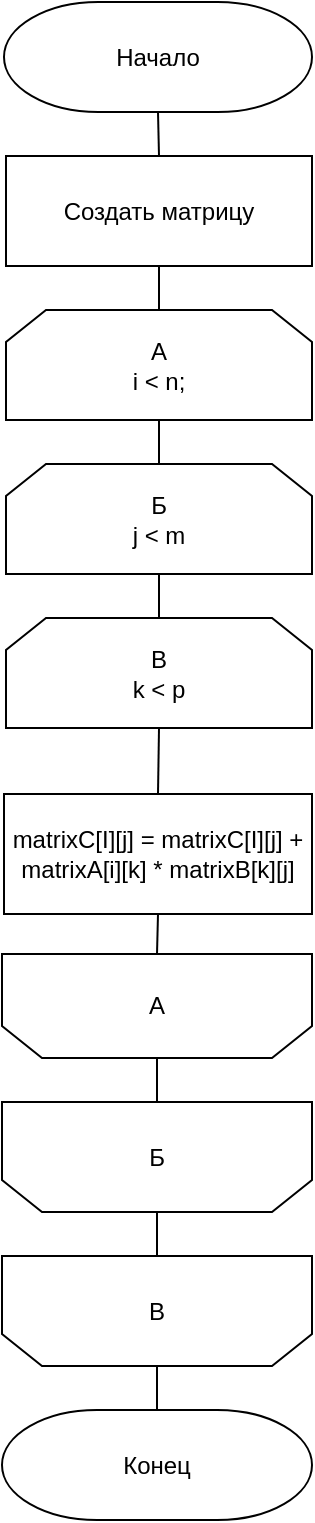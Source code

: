 <mxfile version="22.1.9" type="device">
  <diagram name="Страница — 1" id="lgNDZ0wdkI5kgA9vRSe-">
    <mxGraphModel dx="1430" dy="838" grid="1" gridSize="11" guides="1" tooltips="1" connect="1" arrows="1" fold="1" page="1" pageScale="1" pageWidth="827" pageHeight="1169" math="0" shadow="0">
      <root>
        <mxCell id="0" />
        <mxCell id="1" parent="0" />
        <mxCell id="zqUw6-bXSBoU1eW45OgZ-3" style="edgeStyle=orthogonalEdgeStyle;rounded=0;orthogonalLoop=1;jettySize=auto;html=1;exitX=0.5;exitY=1;exitDx=0;exitDy=0;exitPerimeter=0;entryX=0.5;entryY=0;entryDx=0;entryDy=0;strokeWidth=1;endArrow=none;endFill=0;" parent="1" source="zqUw6-bXSBoU1eW45OgZ-1" target="zqUw6-bXSBoU1eW45OgZ-2" edge="1">
          <mxGeometry relative="1" as="geometry" />
        </mxCell>
        <mxCell id="zqUw6-bXSBoU1eW45OgZ-1" value="Начало" style="strokeWidth=1;html=1;shape=mxgraph.flowchart.terminator;whiteSpace=wrap;" parent="1" vertex="1">
          <mxGeometry x="308" y="77" width="154" height="55" as="geometry" />
        </mxCell>
        <mxCell id="zqUw6-bXSBoU1eW45OgZ-6" style="edgeStyle=orthogonalEdgeStyle;rounded=0;orthogonalLoop=1;jettySize=auto;html=1;exitX=0.5;exitY=1;exitDx=0;exitDy=0;entryX=0.5;entryY=0;entryDx=0;entryDy=0;strokeWidth=1;endArrow=none;endFill=0;" parent="1" source="zqUw6-bXSBoU1eW45OgZ-2" target="zqUw6-bXSBoU1eW45OgZ-5" edge="1">
          <mxGeometry relative="1" as="geometry" />
        </mxCell>
        <mxCell id="zqUw6-bXSBoU1eW45OgZ-2" value="Создать матрицу" style="rounded=0;whiteSpace=wrap;html=1;strokeWidth=1;" parent="1" vertex="1">
          <mxGeometry x="309" y="154" width="153" height="55" as="geometry" />
        </mxCell>
        <mxCell id="zqUw6-bXSBoU1eW45OgZ-8" style="edgeStyle=orthogonalEdgeStyle;rounded=0;orthogonalLoop=1;jettySize=auto;html=1;exitX=0.5;exitY=1;exitDx=0;exitDy=0;entryX=0.5;entryY=0;entryDx=0;entryDy=0;strokeWidth=1;endArrow=none;endFill=0;" parent="1" source="zqUw6-bXSBoU1eW45OgZ-5" target="zqUw6-bXSBoU1eW45OgZ-7" edge="1">
          <mxGeometry relative="1" as="geometry" />
        </mxCell>
        <mxCell id="zqUw6-bXSBoU1eW45OgZ-5" value="A&lt;br&gt;i &amp;lt; n;" style="shape=loopLimit;whiteSpace=wrap;html=1;strokeWidth=1;" parent="1" vertex="1">
          <mxGeometry x="309" y="231" width="153" height="55" as="geometry" />
        </mxCell>
        <mxCell id="zqUw6-bXSBoU1eW45OgZ-10" style="edgeStyle=orthogonalEdgeStyle;rounded=0;orthogonalLoop=1;jettySize=auto;html=1;exitX=0.5;exitY=1;exitDx=0;exitDy=0;entryX=0.5;entryY=0;entryDx=0;entryDy=0;strokeWidth=1;endArrow=none;endFill=0;" parent="1" source="zqUw6-bXSBoU1eW45OgZ-7" target="zqUw6-bXSBoU1eW45OgZ-9" edge="1">
          <mxGeometry relative="1" as="geometry" />
        </mxCell>
        <mxCell id="zqUw6-bXSBoU1eW45OgZ-7" value="Б&lt;br&gt;j &amp;lt; m" style="shape=loopLimit;whiteSpace=wrap;html=1;strokeWidth=1;" parent="1" vertex="1">
          <mxGeometry x="309" y="308" width="153" height="55" as="geometry" />
        </mxCell>
        <mxCell id="_6fbn_wkdPBWI21PQKY1-1" style="edgeStyle=orthogonalEdgeStyle;rounded=0;orthogonalLoop=1;jettySize=auto;html=1;exitX=0.5;exitY=1;exitDx=0;exitDy=0;entryX=0.5;entryY=0;entryDx=0;entryDy=0;strokeWidth=1;endArrow=none;endFill=0;" parent="1" source="zqUw6-bXSBoU1eW45OgZ-9" target="zqUw6-bXSBoU1eW45OgZ-11" edge="1">
          <mxGeometry relative="1" as="geometry" />
        </mxCell>
        <mxCell id="zqUw6-bXSBoU1eW45OgZ-9" value="В&lt;br&gt;k &amp;lt; p" style="shape=loopLimit;whiteSpace=wrap;html=1;strokeWidth=1;" parent="1" vertex="1">
          <mxGeometry x="309" y="385" width="153" height="55" as="geometry" />
        </mxCell>
        <mxCell id="zqUw6-bXSBoU1eW45OgZ-18" style="edgeStyle=orthogonalEdgeStyle;rounded=0;orthogonalLoop=1;jettySize=auto;html=1;exitX=0.5;exitY=1;exitDx=0;exitDy=0;entryX=0.5;entryY=1;entryDx=0;entryDy=0;strokeWidth=1;endArrow=none;endFill=0;" parent="1" source="zqUw6-bXSBoU1eW45OgZ-11" target="zqUw6-bXSBoU1eW45OgZ-14" edge="1">
          <mxGeometry relative="1" as="geometry" />
        </mxCell>
        <mxCell id="zqUw6-bXSBoU1eW45OgZ-11" value="matrixC[I][j] = matrixC[I][j] + matrixA[i][k] * matrixB[k][j]" style="rounded=0;whiteSpace=wrap;html=1;strokeWidth=1;" parent="1" vertex="1">
          <mxGeometry x="308" y="473" width="154" height="60" as="geometry" />
        </mxCell>
        <mxCell id="zqUw6-bXSBoU1eW45OgZ-19" style="edgeStyle=orthogonalEdgeStyle;rounded=0;orthogonalLoop=1;jettySize=auto;html=1;exitX=0.5;exitY=0;exitDx=0;exitDy=0;entryX=0.5;entryY=1;entryDx=0;entryDy=0;strokeWidth=1;endArrow=none;endFill=0;" parent="1" source="zqUw6-bXSBoU1eW45OgZ-14" target="zqUw6-bXSBoU1eW45OgZ-16" edge="1">
          <mxGeometry relative="1" as="geometry" />
        </mxCell>
        <mxCell id="zqUw6-bXSBoU1eW45OgZ-14" value="А" style="shape=loopLimit;whiteSpace=wrap;html=1;direction=west;strokeWidth=1;" parent="1" vertex="1">
          <mxGeometry x="307" y="553" width="155" height="52" as="geometry" />
        </mxCell>
        <mxCell id="zqUw6-bXSBoU1eW45OgZ-20" style="edgeStyle=orthogonalEdgeStyle;rounded=0;orthogonalLoop=1;jettySize=auto;html=1;exitX=0.5;exitY=0;exitDx=0;exitDy=0;entryX=0.5;entryY=1;entryDx=0;entryDy=0;strokeWidth=1;endArrow=none;endFill=0;" parent="1" source="zqUw6-bXSBoU1eW45OgZ-16" target="zqUw6-bXSBoU1eW45OgZ-17" edge="1">
          <mxGeometry relative="1" as="geometry" />
        </mxCell>
        <mxCell id="zqUw6-bXSBoU1eW45OgZ-16" value="Б" style="shape=loopLimit;whiteSpace=wrap;html=1;direction=west;strokeWidth=1;" parent="1" vertex="1">
          <mxGeometry x="307" y="627" width="155" height="55" as="geometry" />
        </mxCell>
        <mxCell id="zqUw6-bXSBoU1eW45OgZ-17" value="В" style="shape=loopLimit;whiteSpace=wrap;html=1;direction=west;strokeWidth=1;" parent="1" vertex="1">
          <mxGeometry x="307" y="704" width="155" height="55" as="geometry" />
        </mxCell>
        <mxCell id="zqUw6-bXSBoU1eW45OgZ-21" value="Конец" style="strokeWidth=1;html=1;shape=mxgraph.flowchart.terminator;whiteSpace=wrap;" parent="1" vertex="1">
          <mxGeometry x="307" y="781" width="155" height="55" as="geometry" />
        </mxCell>
        <mxCell id="zqUw6-bXSBoU1eW45OgZ-22" style="edgeStyle=orthogonalEdgeStyle;rounded=0;orthogonalLoop=1;jettySize=auto;html=1;exitX=0.5;exitY=0;exitDx=0;exitDy=0;entryX=0.5;entryY=0;entryDx=0;entryDy=0;entryPerimeter=0;strokeWidth=1;endArrow=none;endFill=0;" parent="1" source="zqUw6-bXSBoU1eW45OgZ-17" target="zqUw6-bXSBoU1eW45OgZ-21" edge="1">
          <mxGeometry relative="1" as="geometry" />
        </mxCell>
      </root>
    </mxGraphModel>
  </diagram>
</mxfile>
